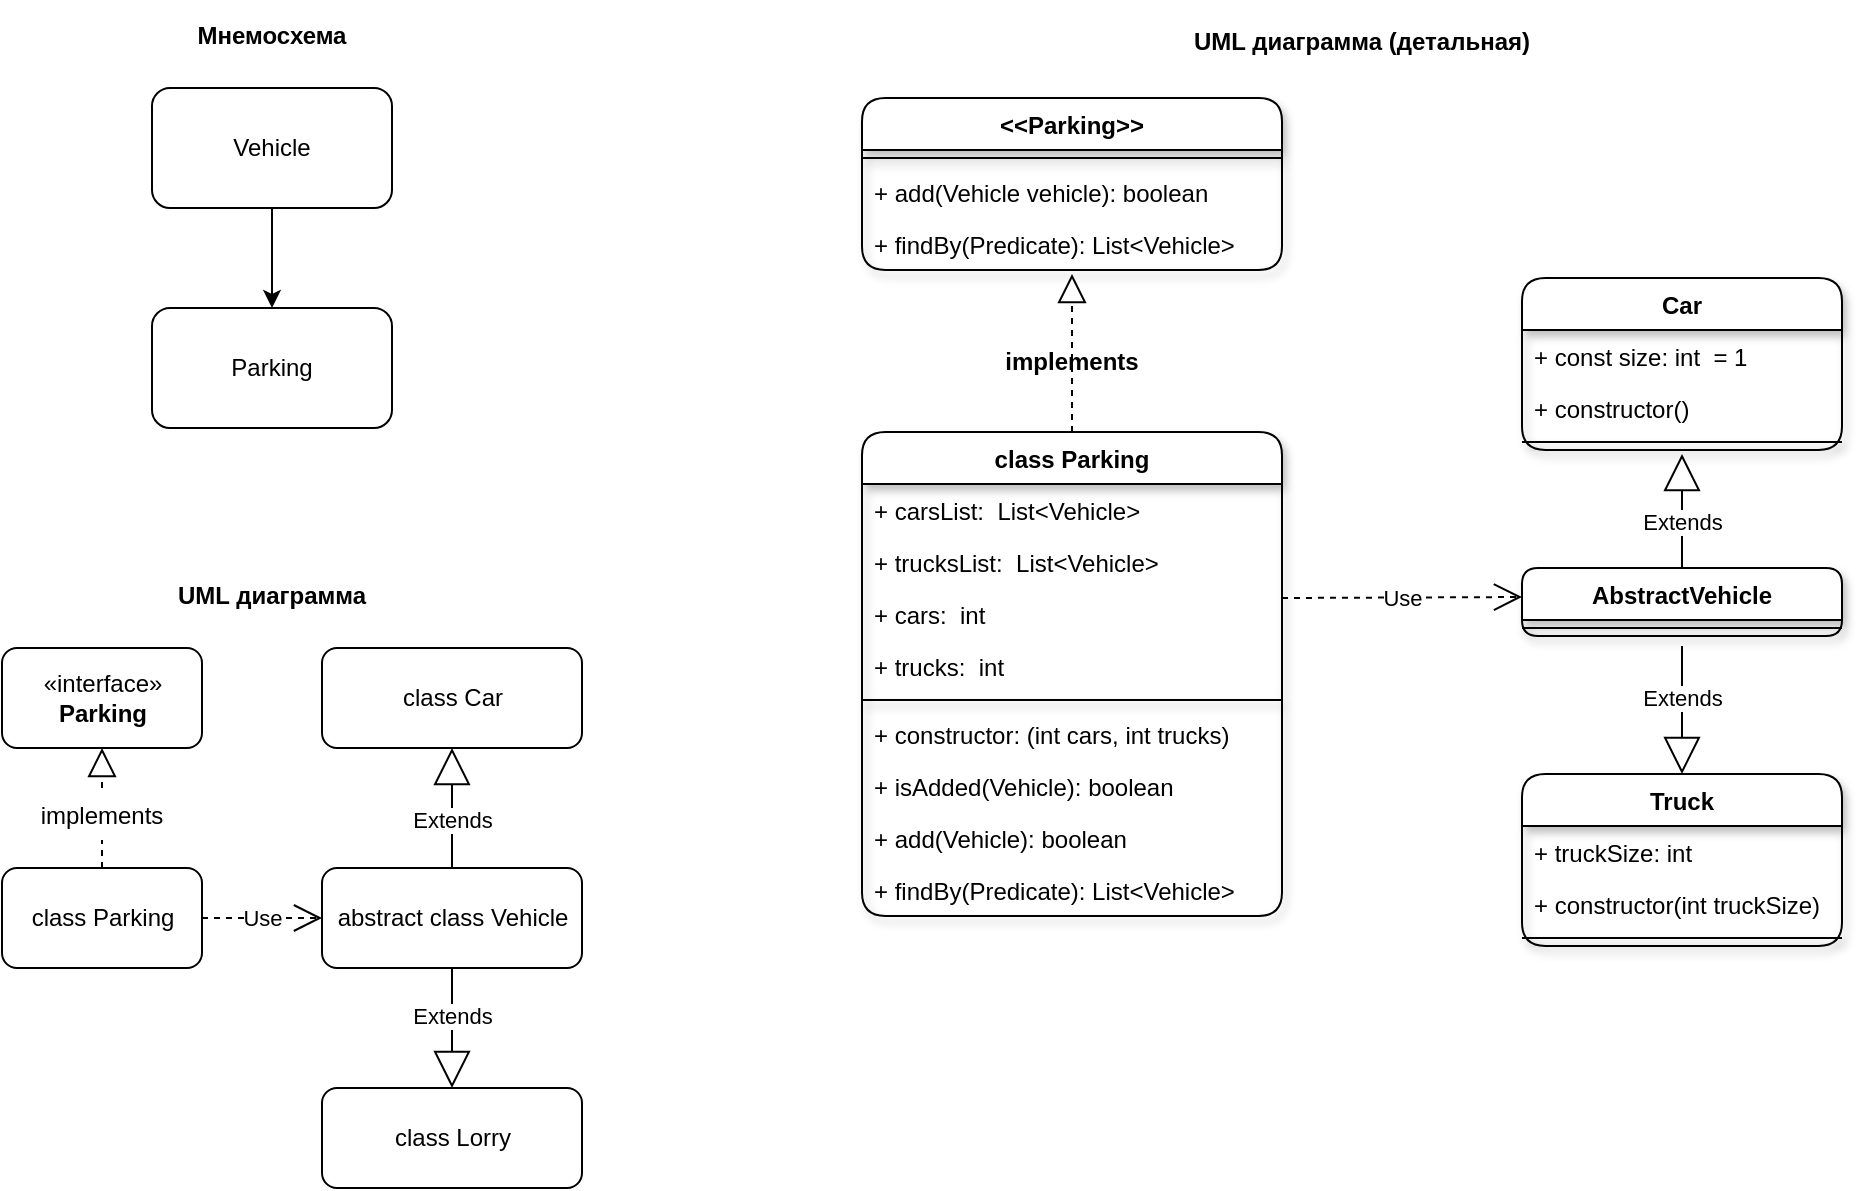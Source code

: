 <mxfile version="20.6.0" type="device"><diagram name="Page-1" id="e7e014a7-5840-1c2e-5031-d8a46d1fe8dd"><mxGraphModel dx="1662" dy="777" grid="1" gridSize="10" guides="1" tooltips="1" connect="1" arrows="1" fold="1" page="1" pageScale="1" pageWidth="1169" pageHeight="826" background="none" math="0" shadow="0"><root><mxCell id="0"/><mxCell id="1" parent="0"/><mxCell id="Nx56QFJzzp6GrY5QyIlb-43" style="edgeStyle=orthogonalEdgeStyle;rounded=0;orthogonalLoop=1;jettySize=auto;html=1;" parent="1" source="Nx56QFJzzp6GrY5QyIlb-41" target="Nx56QFJzzp6GrY5QyIlb-42" edge="1"><mxGeometry relative="1" as="geometry"/></mxCell><mxCell id="Nx56QFJzzp6GrY5QyIlb-41" value="Vehicle" style="rounded=1;whiteSpace=wrap;html=1;" parent="1" vertex="1"><mxGeometry x="155" y="140" width="120" height="60" as="geometry"/></mxCell><mxCell id="Nx56QFJzzp6GrY5QyIlb-42" value="Parking" style="rounded=1;whiteSpace=wrap;html=1;" parent="1" vertex="1"><mxGeometry x="155" y="250" width="120" height="60" as="geometry"/></mxCell><mxCell id="Nx56QFJzzp6GrY5QyIlb-46" value="«interface»&lt;br&gt;&lt;b&gt;Parking&lt;/b&gt;" style="html=1;rounded=1;" parent="1" vertex="1"><mxGeometry x="80" y="420" width="100" height="50" as="geometry"/></mxCell><mxCell id="Nx56QFJzzp6GrY5QyIlb-52" value="" style="endArrow=block;dashed=1;endFill=0;endSize=12;html=1;rounded=0;entryX=0.5;entryY=1;entryDx=0;entryDy=0;startArrow=none;" parent="1" source="Nx56QFJzzp6GrY5QyIlb-75" target="Nx56QFJzzp6GrY5QyIlb-46" edge="1"><mxGeometry width="160" relative="1" as="geometry"><mxPoint x="130" y="530" as="sourcePoint"/><mxPoint x="35" y="530" as="targetPoint"/></mxGeometry></mxCell><mxCell id="Nx56QFJzzp6GrY5QyIlb-64" value="abstract class Vehicle" style="html=1;rounded=1;" parent="1" vertex="1"><mxGeometry x="240" y="530" width="130" height="50" as="geometry"/></mxCell><mxCell id="Nx56QFJzzp6GrY5QyIlb-67" value="class Parking" style="html=1;rounded=1;" parent="1" vertex="1"><mxGeometry x="80" y="530" width="100" height="50" as="geometry"/></mxCell><mxCell id="Nx56QFJzzp6GrY5QyIlb-73" value="Мнемосхема" style="text;align=center;fontStyle=1;verticalAlign=middle;spacingLeft=3;spacingRight=3;strokeColor=none;rotatable=0;points=[[0,0.5],[1,0.5]];portConstraint=eastwest;rounded=1;shadow=1;" parent="1" vertex="1"><mxGeometry x="175" y="100" width="80" height="26" as="geometry"/></mxCell><mxCell id="Nx56QFJzzp6GrY5QyIlb-74" value="UML диаграмма" style="text;align=center;fontStyle=1;verticalAlign=middle;spacingLeft=3;spacingRight=3;strokeColor=none;rotatable=0;points=[[0,0.5],[1,0.5]];portConstraint=eastwest;rounded=1;shadow=1;" parent="1" vertex="1"><mxGeometry x="175" y="380" width="80" height="26" as="geometry"/></mxCell><mxCell id="Nx56QFJzzp6GrY5QyIlb-75" value="implements" style="text;align=center;fontStyle=0;verticalAlign=middle;spacingLeft=3;spacingRight=3;strokeColor=none;rotatable=0;points=[[0,0.5],[1,0.5]];portConstraint=eastwest;rounded=1;shadow=1;" parent="1" vertex="1"><mxGeometry x="90" y="490" width="80" height="26" as="geometry"/></mxCell><mxCell id="Nx56QFJzzp6GrY5QyIlb-77" value="" style="endArrow=none;dashed=1;endFill=0;endSize=12;html=1;rounded=0;entryX=0.5;entryY=1;entryDx=0;entryDy=0;" parent="1" target="Nx56QFJzzp6GrY5QyIlb-75" edge="1"><mxGeometry width="160" relative="1" as="geometry"><mxPoint x="130" y="530" as="sourcePoint"/><mxPoint x="130" y="470" as="targetPoint"/></mxGeometry></mxCell><mxCell id="Nx56QFJzzp6GrY5QyIlb-84" value="Use" style="endArrow=open;endSize=12;dashed=1;html=1;rounded=0;exitX=1;exitY=0.5;exitDx=0;exitDy=0;entryX=0;entryY=0.5;entryDx=0;entryDy=0;" parent="1" source="Nx56QFJzzp6GrY5QyIlb-67" target="Nx56QFJzzp6GrY5QyIlb-64" edge="1"><mxGeometry width="160" relative="1" as="geometry"><mxPoint x="230" y="555" as="sourcePoint"/><mxPoint x="400" y="600" as="targetPoint"/></mxGeometry></mxCell><mxCell id="Nx56QFJzzp6GrY5QyIlb-86" value="AbstractVehicle" style="swimlane;fontStyle=1;align=center;verticalAlign=top;childLayout=stackLayout;horizontal=1;startSize=26;horizontalStack=0;resizeParent=1;resizeParentMax=0;resizeLast=0;collapsible=1;marginBottom=0;rounded=1;shadow=1;" parent="1" vertex="1"><mxGeometry x="840" y="380" width="160" height="34" as="geometry"/></mxCell><mxCell id="Nx56QFJzzp6GrY5QyIlb-88" value="" style="line;strokeWidth=1;fillColor=none;align=left;verticalAlign=middle;spacingTop=-1;spacingLeft=3;spacingRight=3;rotatable=0;labelPosition=right;points=[];portConstraint=eastwest;strokeColor=inherit;rounded=1;shadow=1;" parent="Nx56QFJzzp6GrY5QyIlb-86" vertex="1"><mxGeometry y="26" width="160" height="8" as="geometry"/></mxCell><mxCell id="Nx56QFJzzp6GrY5QyIlb-94" value="&lt;&lt;Parking&gt;&gt;" style="swimlane;fontStyle=1;align=center;verticalAlign=top;childLayout=stackLayout;horizontal=1;startSize=26;horizontalStack=0;resizeParent=1;resizeParentMax=0;resizeLast=0;collapsible=1;marginBottom=0;rounded=1;shadow=1;" parent="1" vertex="1"><mxGeometry x="510" y="145" width="210" height="86" as="geometry"/></mxCell><mxCell id="Nx56QFJzzp6GrY5QyIlb-96" value="" style="line;strokeWidth=1;fillColor=none;align=left;verticalAlign=middle;spacingTop=-1;spacingLeft=3;spacingRight=3;rotatable=0;labelPosition=right;points=[];portConstraint=eastwest;strokeColor=inherit;rounded=1;shadow=1;" parent="Nx56QFJzzp6GrY5QyIlb-94" vertex="1"><mxGeometry y="26" width="210" height="8" as="geometry"/></mxCell><mxCell id="Nx56QFJzzp6GrY5QyIlb-97" value="+ add(Vehicle vehicle): boolean" style="text;strokeColor=none;fillColor=none;align=left;verticalAlign=top;spacingLeft=4;spacingRight=4;overflow=hidden;rotatable=0;points=[[0,0.5],[1,0.5]];portConstraint=eastwest;rounded=1;shadow=1;" parent="Nx56QFJzzp6GrY5QyIlb-94" vertex="1"><mxGeometry y="34" width="210" height="26" as="geometry"/></mxCell><mxCell id="Nx56QFJzzp6GrY5QyIlb-99" value="+ findBy(Predicate): List&lt;Vehicle&gt;" style="text;strokeColor=none;fillColor=none;align=left;verticalAlign=top;spacingLeft=4;spacingRight=4;overflow=hidden;rotatable=0;points=[[0,0.5],[1,0.5]];portConstraint=eastwest;rounded=1;shadow=1;" parent="Nx56QFJzzp6GrY5QyIlb-94" vertex="1"><mxGeometry y="60" width="210" height="26" as="geometry"/></mxCell><mxCell id="Nx56QFJzzp6GrY5QyIlb-109" value="Car" style="swimlane;fontStyle=1;align=center;verticalAlign=top;childLayout=stackLayout;horizontal=1;startSize=26;horizontalStack=0;resizeParent=1;resizeParentMax=0;resizeLast=0;collapsible=1;marginBottom=0;rounded=1;shadow=1;" parent="1" vertex="1"><mxGeometry x="840" y="235" width="160" height="86" as="geometry"/></mxCell><mxCell id="Nx56QFJzzp6GrY5QyIlb-110" value="+ const size: int  = 1" style="text;strokeColor=none;fillColor=none;align=left;verticalAlign=top;spacingLeft=4;spacingRight=4;overflow=hidden;rotatable=0;points=[[0,0.5],[1,0.5]];portConstraint=eastwest;rounded=1;shadow=1;" parent="Nx56QFJzzp6GrY5QyIlb-109" vertex="1"><mxGeometry y="26" width="160" height="26" as="geometry"/></mxCell><mxCell id="jamy-tlVUSQmYkRauU2--1" value="+ constructor()" style="text;strokeColor=none;fillColor=none;align=left;verticalAlign=top;spacingLeft=4;spacingRight=4;overflow=hidden;rotatable=0;points=[[0,0.5],[1,0.5]];portConstraint=eastwest;rounded=1;shadow=1;" vertex="1" parent="Nx56QFJzzp6GrY5QyIlb-109"><mxGeometry y="52" width="160" height="26" as="geometry"/></mxCell><mxCell id="Nx56QFJzzp6GrY5QyIlb-111" value="" style="line;strokeWidth=1;fillColor=none;align=left;verticalAlign=middle;spacingTop=-1;spacingLeft=3;spacingRight=3;rotatable=0;labelPosition=right;points=[];portConstraint=eastwest;strokeColor=inherit;rounded=1;shadow=1;" parent="Nx56QFJzzp6GrY5QyIlb-109" vertex="1"><mxGeometry y="78" width="160" height="8" as="geometry"/></mxCell><mxCell id="Nx56QFJzzp6GrY5QyIlb-114" value="class Parking" style="swimlane;fontStyle=1;align=center;verticalAlign=top;childLayout=stackLayout;horizontal=1;startSize=26;horizontalStack=0;resizeParent=1;resizeParentMax=0;resizeLast=0;collapsible=1;marginBottom=0;rounded=1;shadow=1;" parent="1" vertex="1"><mxGeometry x="510" y="312" width="210" height="242" as="geometry"/></mxCell><mxCell id="Nx56QFJzzp6GrY5QyIlb-116" value="+ carsList:  List&lt;Vehicle&gt;" style="text;strokeColor=none;fillColor=none;align=left;verticalAlign=top;spacingLeft=4;spacingRight=4;overflow=hidden;rotatable=0;points=[[0,0.5],[1,0.5]];portConstraint=eastwest;rounded=1;shadow=1;" parent="Nx56QFJzzp6GrY5QyIlb-114" vertex="1"><mxGeometry y="26" width="210" height="26" as="geometry"/></mxCell><mxCell id="jamy-tlVUSQmYkRauU2--3" value="+ trucksList:  List&lt;Vehicle&gt;" style="text;strokeColor=none;fillColor=none;align=left;verticalAlign=top;spacingLeft=4;spacingRight=4;overflow=hidden;rotatable=0;points=[[0,0.5],[1,0.5]];portConstraint=eastwest;rounded=1;shadow=1;" vertex="1" parent="Nx56QFJzzp6GrY5QyIlb-114"><mxGeometry y="52" width="210" height="26" as="geometry"/></mxCell><mxCell id="k-Dn_9CTSKQ2V02JNbnq-10" value="+ cars:  int" style="text;strokeColor=none;fillColor=none;align=left;verticalAlign=top;spacingLeft=4;spacingRight=4;overflow=hidden;rotatable=0;points=[[0,0.5],[1,0.5]];portConstraint=eastwest;rounded=1;shadow=1;" parent="Nx56QFJzzp6GrY5QyIlb-114" vertex="1"><mxGeometry y="78" width="210" height="26" as="geometry"/></mxCell><mxCell id="Nx56QFJzzp6GrY5QyIlb-123" value="+ trucks:  int" style="text;strokeColor=none;fillColor=none;align=left;verticalAlign=top;spacingLeft=4;spacingRight=4;overflow=hidden;rotatable=0;points=[[0,0.5],[1,0.5]];portConstraint=eastwest;rounded=1;shadow=1;" parent="Nx56QFJzzp6GrY5QyIlb-114" vertex="1"><mxGeometry y="104" width="210" height="26" as="geometry"/></mxCell><mxCell id="Nx56QFJzzp6GrY5QyIlb-117" value="" style="line;strokeWidth=1;fillColor=none;align=left;verticalAlign=middle;spacingTop=-1;spacingLeft=3;spacingRight=3;rotatable=0;labelPosition=right;points=[];portConstraint=eastwest;strokeColor=inherit;rounded=1;shadow=1;" parent="Nx56QFJzzp6GrY5QyIlb-114" vertex="1"><mxGeometry y="130" width="210" height="8" as="geometry"/></mxCell><mxCell id="Nx56QFJzzp6GrY5QyIlb-121" value="+ constructor: (int cars, int trucks)" style="text;strokeColor=none;fillColor=none;align=left;verticalAlign=top;spacingLeft=4;spacingRight=4;overflow=hidden;rotatable=0;points=[[0,0.5],[1,0.5]];portConstraint=eastwest;rounded=1;shadow=1;" parent="Nx56QFJzzp6GrY5QyIlb-114" vertex="1"><mxGeometry y="138" width="210" height="26" as="geometry"/></mxCell><mxCell id="k-Dn_9CTSKQ2V02JNbnq-11" value="+ isAdded(Vehicle): boolean" style="text;strokeColor=none;fillColor=none;align=left;verticalAlign=top;spacingLeft=4;spacingRight=4;overflow=hidden;rotatable=0;points=[[0,0.5],[1,0.5]];portConstraint=eastwest;rounded=1;shadow=1;" parent="Nx56QFJzzp6GrY5QyIlb-114" vertex="1"><mxGeometry y="164" width="210" height="26" as="geometry"/></mxCell><mxCell id="k-Dn_9CTSKQ2V02JNbnq-9" value="+ add(Vehicle): boolean" style="text;strokeColor=none;fillColor=none;align=left;verticalAlign=top;spacingLeft=4;spacingRight=4;overflow=hidden;rotatable=0;points=[[0,0.5],[1,0.5]];portConstraint=eastwest;rounded=1;shadow=1;" parent="Nx56QFJzzp6GrY5QyIlb-114" vertex="1"><mxGeometry y="190" width="210" height="26" as="geometry"/></mxCell><mxCell id="k-Dn_9CTSKQ2V02JNbnq-12" value="+ findBy(Predicate): List&lt;Vehicle&gt;" style="text;strokeColor=none;fillColor=none;align=left;verticalAlign=top;spacingLeft=4;spacingRight=4;overflow=hidden;rotatable=0;points=[[0,0.5],[1,0.5]];portConstraint=eastwest;rounded=1;shadow=1;" parent="Nx56QFJzzp6GrY5QyIlb-114" vertex="1"><mxGeometry y="216" width="210" height="26" as="geometry"/></mxCell><mxCell id="Nx56QFJzzp6GrY5QyIlb-126" value="Use" style="endArrow=open;endSize=12;dashed=1;html=1;rounded=0;" parent="1" edge="1"><mxGeometry width="160" relative="1" as="geometry"><mxPoint x="720" y="395" as="sourcePoint"/><mxPoint x="840" y="394.5" as="targetPoint"/></mxGeometry></mxCell><mxCell id="Nx56QFJzzp6GrY5QyIlb-132" value="Extends" style="endArrow=block;endSize=16;endFill=0;html=1;rounded=0;exitX=0.5;exitY=0;exitDx=0;exitDy=0;" parent="1" source="Nx56QFJzzp6GrY5QyIlb-86" edge="1"><mxGeometry x="-0.201" width="160" relative="1" as="geometry"><mxPoint x="920" y="293" as="sourcePoint"/><mxPoint x="920" y="323" as="targetPoint"/><mxPoint as="offset"/></mxGeometry></mxCell><mxCell id="Nx56QFJzzp6GrY5QyIlb-133" value="" style="endArrow=block;dashed=1;endFill=0;endSize=12;html=1;rounded=0;exitX=0.5;exitY=0;exitDx=0;exitDy=0;" parent="1" source="Nx56QFJzzp6GrY5QyIlb-114" edge="1"><mxGeometry width="160" relative="1" as="geometry"><mxPoint x="680" y="283" as="sourcePoint"/><mxPoint x="615" y="233" as="targetPoint"/></mxGeometry></mxCell><mxCell id="Nx56QFJzzp6GrY5QyIlb-134" value="implements" style="text;align=center;fontStyle=1;verticalAlign=middle;spacingLeft=3;spacingRight=3;strokeColor=none;rotatable=0;points=[[0,0.5],[1,0.5]];portConstraint=eastwest;rounded=1;shadow=1;" parent="1" vertex="1"><mxGeometry x="575" y="263" width="80" height="26" as="geometry"/></mxCell><mxCell id="Nx56QFJzzp6GrY5QyIlb-145" value="UML диаграмма (детальная)" style="text;align=center;fontStyle=1;verticalAlign=middle;spacingLeft=3;spacingRight=3;strokeColor=none;rotatable=0;points=[[0,0.5],[1,0.5]];portConstraint=eastwest;rounded=1;shadow=1;" parent="1" vertex="1"><mxGeometry x="720" y="103" width="80" height="26" as="geometry"/></mxCell><mxCell id="k-Dn_9CTSKQ2V02JNbnq-3" value="class Lorry" style="html=1;rounded=1;" parent="1" vertex="1"><mxGeometry x="240" y="640" width="130" height="50" as="geometry"/></mxCell><mxCell id="k-Dn_9CTSKQ2V02JNbnq-5" value="class Car" style="html=1;rounded=1;" parent="1" vertex="1"><mxGeometry x="240" y="420" width="130" height="50" as="geometry"/></mxCell><mxCell id="k-Dn_9CTSKQ2V02JNbnq-7" value="Extends" style="endArrow=block;endSize=16;endFill=0;html=1;rounded=0;entryX=0.5;entryY=1;entryDx=0;entryDy=0;exitX=0.5;exitY=0;exitDx=0;exitDy=0;" parent="1" source="Nx56QFJzzp6GrY5QyIlb-64" target="k-Dn_9CTSKQ2V02JNbnq-5" edge="1"><mxGeometry x="-0.201" width="160" relative="1" as="geometry"><mxPoint x="301" y="530" as="sourcePoint"/><mxPoint x="304.61" y="470.0" as="targetPoint"/><mxPoint as="offset"/></mxGeometry></mxCell><mxCell id="k-Dn_9CTSKQ2V02JNbnq-8" value="Extends" style="endArrow=block;endSize=16;endFill=0;html=1;rounded=0;entryX=0.5;entryY=0;entryDx=0;entryDy=0;exitX=0.5;exitY=1;exitDx=0;exitDy=0;" parent="1" source="Nx56QFJzzp6GrY5QyIlb-64" target="k-Dn_9CTSKQ2V02JNbnq-3" edge="1"><mxGeometry x="-0.201" width="160" relative="1" as="geometry"><mxPoint x="390" y="609" as="sourcePoint"/><mxPoint x="390.36" y="550" as="targetPoint"/><mxPoint as="offset"/></mxGeometry></mxCell><mxCell id="k-Dn_9CTSKQ2V02JNbnq-13" value="Truck" style="swimlane;fontStyle=1;align=center;verticalAlign=top;childLayout=stackLayout;horizontal=1;startSize=26;horizontalStack=0;resizeParent=1;resizeParentMax=0;resizeLast=0;collapsible=1;marginBottom=0;rounded=1;shadow=1;" parent="1" vertex="1"><mxGeometry x="840" y="483" width="160" height="86" as="geometry"/></mxCell><mxCell id="k-Dn_9CTSKQ2V02JNbnq-14" value="+ truckSize: int" style="text;strokeColor=none;fillColor=none;align=left;verticalAlign=top;spacingLeft=4;spacingRight=4;overflow=hidden;rotatable=0;points=[[0,0.5],[1,0.5]];portConstraint=eastwest;rounded=1;shadow=1;" parent="k-Dn_9CTSKQ2V02JNbnq-13" vertex="1"><mxGeometry y="26" width="160" height="26" as="geometry"/></mxCell><mxCell id="jamy-tlVUSQmYkRauU2--2" value="+ constructor(int truckSize)" style="text;strokeColor=none;fillColor=none;align=left;verticalAlign=top;spacingLeft=4;spacingRight=4;overflow=hidden;rotatable=0;points=[[0,0.5],[1,0.5]];portConstraint=eastwest;rounded=1;shadow=1;" vertex="1" parent="k-Dn_9CTSKQ2V02JNbnq-13"><mxGeometry y="52" width="160" height="26" as="geometry"/></mxCell><mxCell id="k-Dn_9CTSKQ2V02JNbnq-15" value="" style="line;strokeWidth=1;fillColor=none;align=left;verticalAlign=middle;spacingTop=-1;spacingLeft=3;spacingRight=3;rotatable=0;labelPosition=right;points=[];portConstraint=eastwest;strokeColor=inherit;rounded=1;shadow=1;" parent="k-Dn_9CTSKQ2V02JNbnq-13" vertex="1"><mxGeometry y="78" width="160" height="8" as="geometry"/></mxCell><mxCell id="k-Dn_9CTSKQ2V02JNbnq-16" value="Extends" style="endArrow=block;endSize=16;endFill=0;html=1;rounded=0;" parent="1" edge="1"><mxGeometry x="-0.201" width="160" relative="1" as="geometry"><mxPoint x="920" y="419" as="sourcePoint"/><mxPoint x="920" y="483" as="targetPoint"/><mxPoint as="offset"/></mxGeometry></mxCell></root></mxGraphModel></diagram></mxfile>